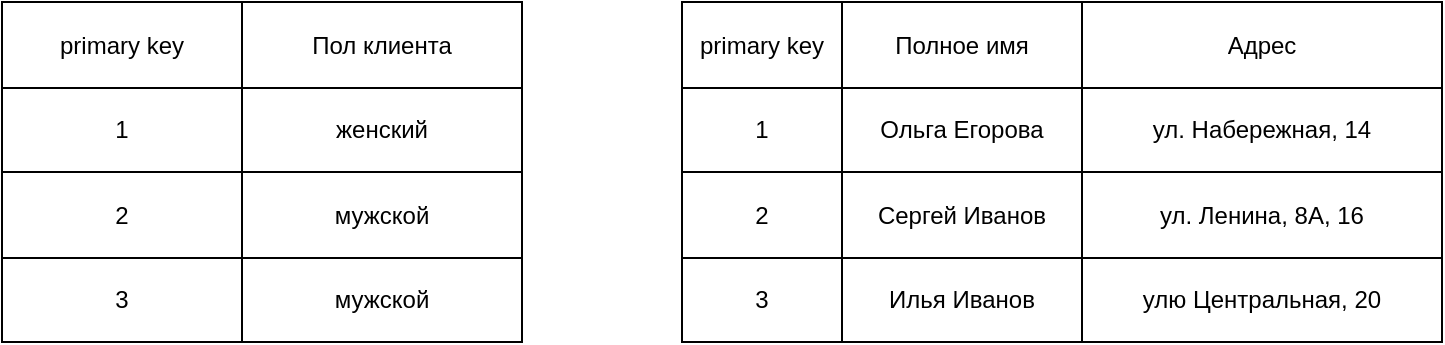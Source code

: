 <mxfile version="20.3.2" type="github">
  <diagram id="vgt0DCzhf4Tun2cX9geC" name="Страница 1">
    <mxGraphModel dx="1108" dy="477" grid="1" gridSize="10" guides="1" tooltips="1" connect="1" arrows="1" fold="1" page="1" pageScale="1" pageWidth="827" pageHeight="1169" math="0" shadow="0">
      <root>
        <mxCell id="0" />
        <mxCell id="1" parent="0" />
        <mxCell id="TVZ77TM5p-_2qMqP_EqE-17" value="" style="shape=table;startSize=0;container=1;collapsible=0;childLayout=tableLayout;" parent="1" vertex="1">
          <mxGeometry x="40" y="80" width="260" height="170" as="geometry" />
        </mxCell>
        <mxCell id="TVZ77TM5p-_2qMqP_EqE-18" value="" style="shape=tableRow;horizontal=0;startSize=0;swimlaneHead=0;swimlaneBody=0;top=0;left=0;bottom=0;right=0;collapsible=0;dropTarget=0;fillColor=none;points=[[0,0.5],[1,0.5]];portConstraint=eastwest;" parent="TVZ77TM5p-_2qMqP_EqE-17" vertex="1">
          <mxGeometry width="260" height="43" as="geometry" />
        </mxCell>
        <mxCell id="TVZ77TM5p-_2qMqP_EqE-19" value="primary key" style="shape=partialRectangle;html=1;whiteSpace=wrap;connectable=0;overflow=hidden;fillColor=none;top=0;left=0;bottom=0;right=0;pointerEvents=1;" parent="TVZ77TM5p-_2qMqP_EqE-18" vertex="1">
          <mxGeometry width="120" height="43" as="geometry">
            <mxRectangle width="120" height="43" as="alternateBounds" />
          </mxGeometry>
        </mxCell>
        <mxCell id="TVZ77TM5p-_2qMqP_EqE-20" value="Пол клиента" style="shape=partialRectangle;html=1;whiteSpace=wrap;connectable=0;overflow=hidden;fillColor=none;top=0;left=0;bottom=0;right=0;pointerEvents=1;" parent="TVZ77TM5p-_2qMqP_EqE-18" vertex="1">
          <mxGeometry x="120" width="140" height="43" as="geometry">
            <mxRectangle width="140" height="43" as="alternateBounds" />
          </mxGeometry>
        </mxCell>
        <mxCell id="TVZ77TM5p-_2qMqP_EqE-21" value="" style="shape=tableRow;horizontal=0;startSize=0;swimlaneHead=0;swimlaneBody=0;top=0;left=0;bottom=0;right=0;collapsible=0;dropTarget=0;fillColor=none;points=[[0,0.5],[1,0.5]];portConstraint=eastwest;" parent="TVZ77TM5p-_2qMqP_EqE-17" vertex="1">
          <mxGeometry y="43" width="260" height="42" as="geometry" />
        </mxCell>
        <mxCell id="TVZ77TM5p-_2qMqP_EqE-22" value="1" style="shape=partialRectangle;html=1;whiteSpace=wrap;connectable=0;overflow=hidden;fillColor=none;top=0;left=0;bottom=0;right=0;pointerEvents=1;" parent="TVZ77TM5p-_2qMqP_EqE-21" vertex="1">
          <mxGeometry width="120" height="42" as="geometry">
            <mxRectangle width="120" height="42" as="alternateBounds" />
          </mxGeometry>
        </mxCell>
        <mxCell id="TVZ77TM5p-_2qMqP_EqE-23" value="женский" style="shape=partialRectangle;html=1;whiteSpace=wrap;connectable=0;overflow=hidden;fillColor=none;top=0;left=0;bottom=0;right=0;pointerEvents=1;" parent="TVZ77TM5p-_2qMqP_EqE-21" vertex="1">
          <mxGeometry x="120" width="140" height="42" as="geometry">
            <mxRectangle width="140" height="42" as="alternateBounds" />
          </mxGeometry>
        </mxCell>
        <mxCell id="TVZ77TM5p-_2qMqP_EqE-24" value="" style="shape=tableRow;horizontal=0;startSize=0;swimlaneHead=0;swimlaneBody=0;top=0;left=0;bottom=0;right=0;collapsible=0;dropTarget=0;fillColor=none;points=[[0,0.5],[1,0.5]];portConstraint=eastwest;" parent="TVZ77TM5p-_2qMqP_EqE-17" vertex="1">
          <mxGeometry y="85" width="260" height="43" as="geometry" />
        </mxCell>
        <mxCell id="TVZ77TM5p-_2qMqP_EqE-25" value="2" style="shape=partialRectangle;html=1;whiteSpace=wrap;connectable=0;overflow=hidden;fillColor=none;top=0;left=0;bottom=0;right=0;pointerEvents=1;" parent="TVZ77TM5p-_2qMqP_EqE-24" vertex="1">
          <mxGeometry width="120" height="43" as="geometry">
            <mxRectangle width="120" height="43" as="alternateBounds" />
          </mxGeometry>
        </mxCell>
        <mxCell id="TVZ77TM5p-_2qMqP_EqE-26" value="мужской" style="shape=partialRectangle;html=1;whiteSpace=wrap;connectable=0;overflow=hidden;fillColor=none;top=0;left=0;bottom=0;right=0;pointerEvents=1;" parent="TVZ77TM5p-_2qMqP_EqE-24" vertex="1">
          <mxGeometry x="120" width="140" height="43" as="geometry">
            <mxRectangle width="140" height="43" as="alternateBounds" />
          </mxGeometry>
        </mxCell>
        <mxCell id="TVZ77TM5p-_2qMqP_EqE-27" value="" style="shape=tableRow;horizontal=0;startSize=0;swimlaneHead=0;swimlaneBody=0;top=0;left=0;bottom=0;right=0;collapsible=0;dropTarget=0;fillColor=none;points=[[0,0.5],[1,0.5]];portConstraint=eastwest;" parent="TVZ77TM5p-_2qMqP_EqE-17" vertex="1">
          <mxGeometry y="128" width="260" height="42" as="geometry" />
        </mxCell>
        <mxCell id="TVZ77TM5p-_2qMqP_EqE-28" value="3" style="shape=partialRectangle;html=1;whiteSpace=wrap;connectable=0;overflow=hidden;fillColor=none;top=0;left=0;bottom=0;right=0;pointerEvents=1;" parent="TVZ77TM5p-_2qMqP_EqE-27" vertex="1">
          <mxGeometry width="120" height="42" as="geometry">
            <mxRectangle width="120" height="42" as="alternateBounds" />
          </mxGeometry>
        </mxCell>
        <mxCell id="TVZ77TM5p-_2qMqP_EqE-29" value="мужской" style="shape=partialRectangle;html=1;whiteSpace=wrap;connectable=0;overflow=hidden;fillColor=none;top=0;left=0;bottom=0;right=0;pointerEvents=1;" parent="TVZ77TM5p-_2qMqP_EqE-27" vertex="1">
          <mxGeometry x="120" width="140" height="42" as="geometry">
            <mxRectangle width="140" height="42" as="alternateBounds" />
          </mxGeometry>
        </mxCell>
        <mxCell id="6iEq-VmykoX3L1vD83Nc-1" value="" style="shape=table;startSize=0;container=1;collapsible=0;childLayout=tableLayout;" vertex="1" parent="1">
          <mxGeometry x="380" y="80" width="380" height="170" as="geometry" />
        </mxCell>
        <mxCell id="6iEq-VmykoX3L1vD83Nc-2" value="" style="shape=tableRow;horizontal=0;startSize=0;swimlaneHead=0;swimlaneBody=0;top=0;left=0;bottom=0;right=0;collapsible=0;dropTarget=0;fillColor=none;points=[[0,0.5],[1,0.5]];portConstraint=eastwest;" vertex="1" parent="6iEq-VmykoX3L1vD83Nc-1">
          <mxGeometry width="380" height="43" as="geometry" />
        </mxCell>
        <mxCell id="6iEq-VmykoX3L1vD83Nc-3" value="primary key" style="shape=partialRectangle;html=1;whiteSpace=wrap;connectable=0;overflow=hidden;fillColor=none;top=0;left=0;bottom=0;right=0;pointerEvents=1;" vertex="1" parent="6iEq-VmykoX3L1vD83Nc-2">
          <mxGeometry width="80" height="43" as="geometry">
            <mxRectangle width="80" height="43" as="alternateBounds" />
          </mxGeometry>
        </mxCell>
        <mxCell id="6iEq-VmykoX3L1vD83Nc-4" value="Полное имя" style="shape=partialRectangle;html=1;whiteSpace=wrap;connectable=0;overflow=hidden;fillColor=none;top=0;left=0;bottom=0;right=0;pointerEvents=1;" vertex="1" parent="6iEq-VmykoX3L1vD83Nc-2">
          <mxGeometry x="80" width="120" height="43" as="geometry">
            <mxRectangle width="120" height="43" as="alternateBounds" />
          </mxGeometry>
        </mxCell>
        <mxCell id="6iEq-VmykoX3L1vD83Nc-5" value="Адрес" style="shape=partialRectangle;html=1;whiteSpace=wrap;connectable=0;overflow=hidden;fillColor=none;top=0;left=0;bottom=0;right=0;pointerEvents=1;" vertex="1" parent="6iEq-VmykoX3L1vD83Nc-2">
          <mxGeometry x="200" width="180" height="43" as="geometry">
            <mxRectangle width="180" height="43" as="alternateBounds" />
          </mxGeometry>
        </mxCell>
        <mxCell id="6iEq-VmykoX3L1vD83Nc-6" value="" style="shape=tableRow;horizontal=0;startSize=0;swimlaneHead=0;swimlaneBody=0;top=0;left=0;bottom=0;right=0;collapsible=0;dropTarget=0;fillColor=none;points=[[0,0.5],[1,0.5]];portConstraint=eastwest;" vertex="1" parent="6iEq-VmykoX3L1vD83Nc-1">
          <mxGeometry y="43" width="380" height="42" as="geometry" />
        </mxCell>
        <mxCell id="6iEq-VmykoX3L1vD83Nc-7" value="1" style="shape=partialRectangle;html=1;whiteSpace=wrap;connectable=0;overflow=hidden;fillColor=none;top=0;left=0;bottom=0;right=0;pointerEvents=1;" vertex="1" parent="6iEq-VmykoX3L1vD83Nc-6">
          <mxGeometry width="80" height="42" as="geometry">
            <mxRectangle width="80" height="42" as="alternateBounds" />
          </mxGeometry>
        </mxCell>
        <mxCell id="6iEq-VmykoX3L1vD83Nc-8" value="Ольга Егорова" style="shape=partialRectangle;html=1;whiteSpace=wrap;connectable=0;overflow=hidden;fillColor=none;top=0;left=0;bottom=0;right=0;pointerEvents=1;" vertex="1" parent="6iEq-VmykoX3L1vD83Nc-6">
          <mxGeometry x="80" width="120" height="42" as="geometry">
            <mxRectangle width="120" height="42" as="alternateBounds" />
          </mxGeometry>
        </mxCell>
        <mxCell id="6iEq-VmykoX3L1vD83Nc-9" value="ул. Набережная, 14" style="shape=partialRectangle;html=1;whiteSpace=wrap;connectable=0;overflow=hidden;fillColor=none;top=0;left=0;bottom=0;right=0;pointerEvents=1;" vertex="1" parent="6iEq-VmykoX3L1vD83Nc-6">
          <mxGeometry x="200" width="180" height="42" as="geometry">
            <mxRectangle width="180" height="42" as="alternateBounds" />
          </mxGeometry>
        </mxCell>
        <mxCell id="6iEq-VmykoX3L1vD83Nc-10" value="" style="shape=tableRow;horizontal=0;startSize=0;swimlaneHead=0;swimlaneBody=0;top=0;left=0;bottom=0;right=0;collapsible=0;dropTarget=0;fillColor=none;points=[[0,0.5],[1,0.5]];portConstraint=eastwest;" vertex="1" parent="6iEq-VmykoX3L1vD83Nc-1">
          <mxGeometry y="85" width="380" height="43" as="geometry" />
        </mxCell>
        <mxCell id="6iEq-VmykoX3L1vD83Nc-11" value="2" style="shape=partialRectangle;html=1;whiteSpace=wrap;connectable=0;overflow=hidden;fillColor=none;top=0;left=0;bottom=0;right=0;pointerEvents=1;" vertex="1" parent="6iEq-VmykoX3L1vD83Nc-10">
          <mxGeometry width="80" height="43" as="geometry">
            <mxRectangle width="80" height="43" as="alternateBounds" />
          </mxGeometry>
        </mxCell>
        <mxCell id="6iEq-VmykoX3L1vD83Nc-12" value="Сергей Иванов" style="shape=partialRectangle;html=1;whiteSpace=wrap;connectable=0;overflow=hidden;fillColor=none;top=0;left=0;bottom=0;right=0;pointerEvents=1;" vertex="1" parent="6iEq-VmykoX3L1vD83Nc-10">
          <mxGeometry x="80" width="120" height="43" as="geometry">
            <mxRectangle width="120" height="43" as="alternateBounds" />
          </mxGeometry>
        </mxCell>
        <mxCell id="6iEq-VmykoX3L1vD83Nc-13" value="ул. Ленина, 8А, 16" style="shape=partialRectangle;html=1;whiteSpace=wrap;connectable=0;overflow=hidden;fillColor=none;top=0;left=0;bottom=0;right=0;pointerEvents=1;" vertex="1" parent="6iEq-VmykoX3L1vD83Nc-10">
          <mxGeometry x="200" width="180" height="43" as="geometry">
            <mxRectangle width="180" height="43" as="alternateBounds" />
          </mxGeometry>
        </mxCell>
        <mxCell id="6iEq-VmykoX3L1vD83Nc-14" value="" style="shape=tableRow;horizontal=0;startSize=0;swimlaneHead=0;swimlaneBody=0;top=0;left=0;bottom=0;right=0;collapsible=0;dropTarget=0;fillColor=none;points=[[0,0.5],[1,0.5]];portConstraint=eastwest;" vertex="1" parent="6iEq-VmykoX3L1vD83Nc-1">
          <mxGeometry y="128" width="380" height="42" as="geometry" />
        </mxCell>
        <mxCell id="6iEq-VmykoX3L1vD83Nc-15" value="3" style="shape=partialRectangle;html=1;whiteSpace=wrap;connectable=0;overflow=hidden;fillColor=none;top=0;left=0;bottom=0;right=0;pointerEvents=1;" vertex="1" parent="6iEq-VmykoX3L1vD83Nc-14">
          <mxGeometry width="80" height="42" as="geometry">
            <mxRectangle width="80" height="42" as="alternateBounds" />
          </mxGeometry>
        </mxCell>
        <mxCell id="6iEq-VmykoX3L1vD83Nc-16" value="Илья Иванов" style="shape=partialRectangle;html=1;whiteSpace=wrap;connectable=0;overflow=hidden;fillColor=none;top=0;left=0;bottom=0;right=0;pointerEvents=1;" vertex="1" parent="6iEq-VmykoX3L1vD83Nc-14">
          <mxGeometry x="80" width="120" height="42" as="geometry">
            <mxRectangle width="120" height="42" as="alternateBounds" />
          </mxGeometry>
        </mxCell>
        <mxCell id="6iEq-VmykoX3L1vD83Nc-17" value="улю Центральная, 20" style="shape=partialRectangle;html=1;whiteSpace=wrap;connectable=0;overflow=hidden;fillColor=none;top=0;left=0;bottom=0;right=0;pointerEvents=1;" vertex="1" parent="6iEq-VmykoX3L1vD83Nc-14">
          <mxGeometry x="200" width="180" height="42" as="geometry">
            <mxRectangle width="180" height="42" as="alternateBounds" />
          </mxGeometry>
        </mxCell>
      </root>
    </mxGraphModel>
  </diagram>
</mxfile>
